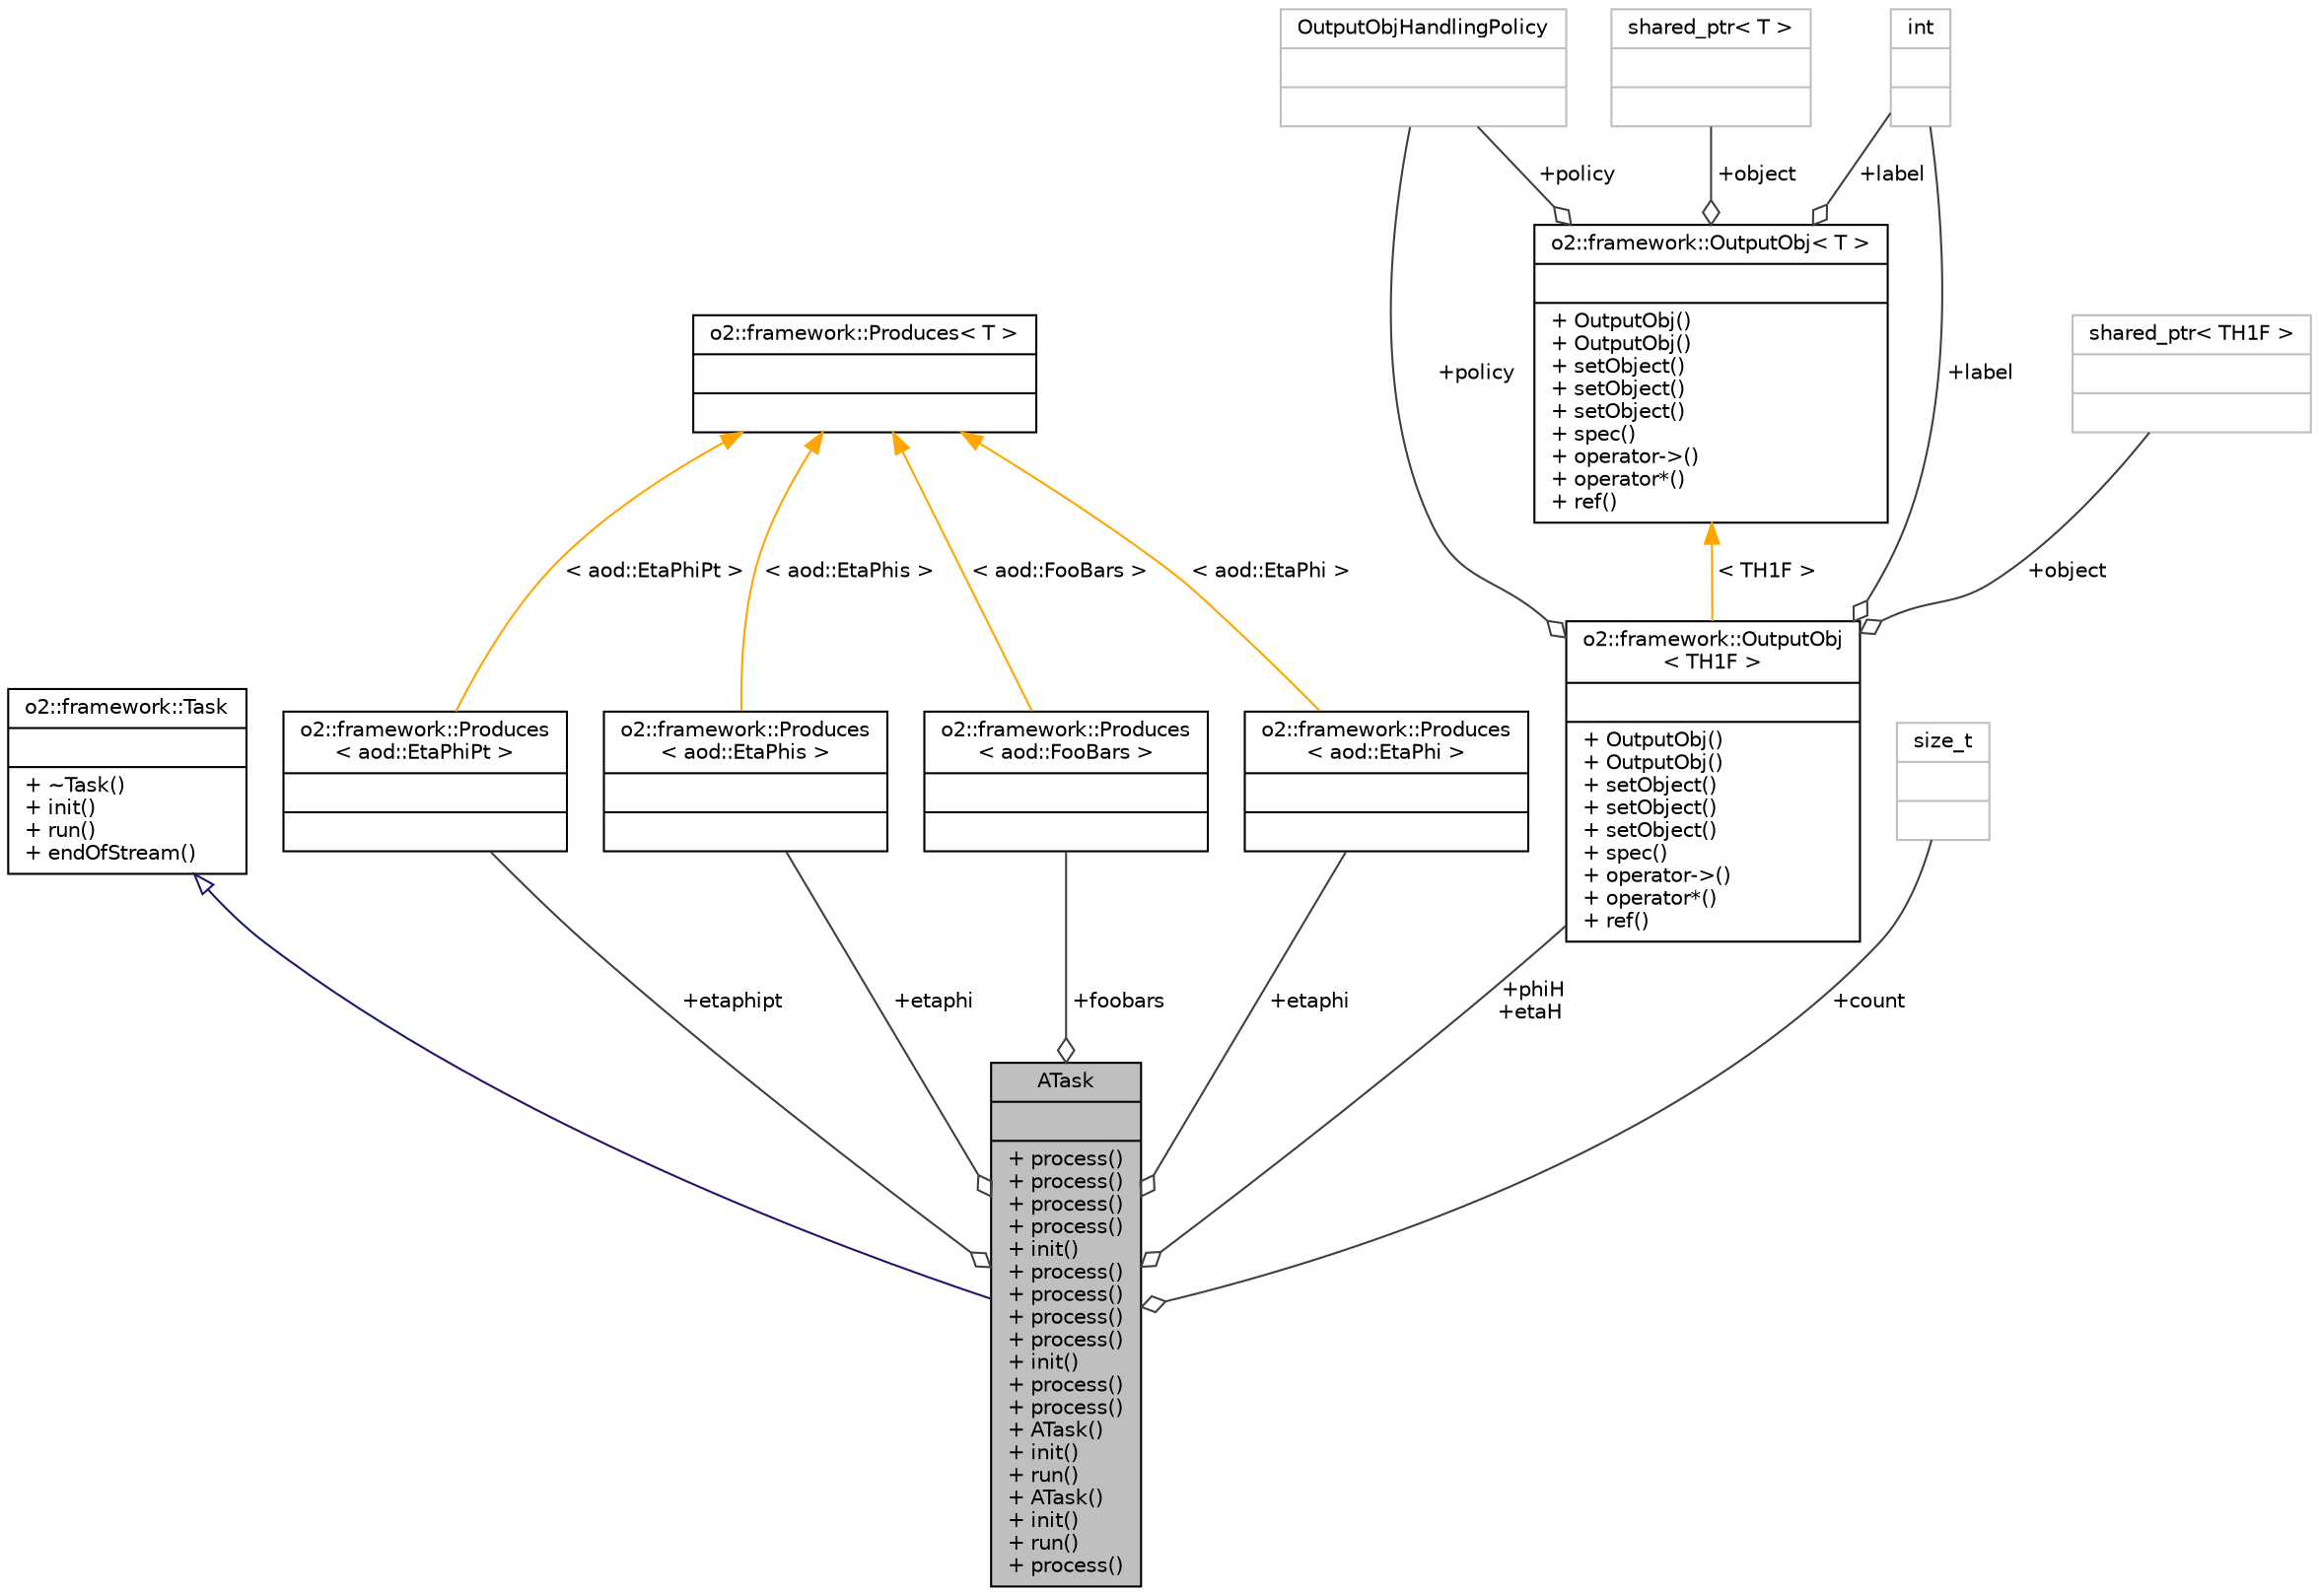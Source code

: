 digraph "ATask"
{
 // INTERACTIVE_SVG=YES
  bgcolor="transparent";
  edge [fontname="Helvetica",fontsize="10",labelfontname="Helvetica",labelfontsize="10"];
  node [fontname="Helvetica",fontsize="10",shape=record];
  Node1 [label="{ATask\n||+ process()\l+ process()\l+ process()\l+ process()\l+ init()\l+ process()\l+ process()\l+ process()\l+ process()\l+ init()\l+ process()\l+ process()\l+ ATask()\l+ init()\l+ run()\l+ ATask()\l+ init()\l+ run()\l+ process()\l}",height=0.2,width=0.4,color="black", fillcolor="grey75", style="filled", fontcolor="black"];
  Node2 -> Node1 [dir="back",color="midnightblue",fontsize="10",style="solid",arrowtail="onormal",fontname="Helvetica"];
  Node2 [label="{o2::framework::Task\n||+ ~Task()\l+ init()\l+ run()\l+ endOfStream()\l}",height=0.2,width=0.4,color="black",URL="$de/dac/classo2_1_1framework_1_1Task.html"];
  Node3 -> Node1 [color="grey25",fontsize="10",style="solid",label=" +etaphipt" ,arrowhead="odiamond",fontname="Helvetica"];
  Node3 [label="{o2::framework::Produces\l\< aod::EtaPhiPt \>\n||}",height=0.2,width=0.4,color="black",URL="$d6/d86/structo2_1_1framework_1_1Produces.html"];
  Node4 -> Node3 [dir="back",color="orange",fontsize="10",style="solid",label=" \< aod::EtaPhiPt \>" ,fontname="Helvetica"];
  Node4 [label="{o2::framework::Produces\< T \>\n||}",height=0.2,width=0.4,color="black",URL="$d6/d86/structo2_1_1framework_1_1Produces.html"];
  Node5 -> Node1 [color="grey25",fontsize="10",style="solid",label=" +etaphi" ,arrowhead="odiamond",fontname="Helvetica"];
  Node5 [label="{o2::framework::Produces\l\< aod::EtaPhis \>\n||}",height=0.2,width=0.4,color="black",URL="$d6/d86/structo2_1_1framework_1_1Produces.html"];
  Node4 -> Node5 [dir="back",color="orange",fontsize="10",style="solid",label=" \< aod::EtaPhis \>" ,fontname="Helvetica"];
  Node6 -> Node1 [color="grey25",fontsize="10",style="solid",label=" +phiH\n+etaH" ,arrowhead="odiamond",fontname="Helvetica"];
  Node6 [label="{o2::framework::OutputObj\l\< TH1F \>\n||+ OutputObj()\l+ OutputObj()\l+ setObject()\l+ setObject()\l+ setObject()\l+ spec()\l+ operator-\>()\l+ operator*()\l+ ref()\l}",height=0.2,width=0.4,color="black",URL="$d4/d79/structo2_1_1framework_1_1OutputObj.html"];
  Node7 -> Node6 [color="grey25",fontsize="10",style="solid",label=" +policy" ,arrowhead="odiamond",fontname="Helvetica"];
  Node7 [label="{OutputObjHandlingPolicy\n||}",height=0.2,width=0.4,color="grey75"];
  Node8 -> Node6 [color="grey25",fontsize="10",style="solid",label=" +label" ,arrowhead="odiamond",fontname="Helvetica"];
  Node8 [label="{int\n||}",height=0.2,width=0.4,color="grey75"];
  Node9 -> Node6 [color="grey25",fontsize="10",style="solid",label=" +object" ,arrowhead="odiamond",fontname="Helvetica"];
  Node9 [label="{shared_ptr\< TH1F \>\n||}",height=0.2,width=0.4,color="grey75"];
  Node10 -> Node6 [dir="back",color="orange",fontsize="10",style="solid",label=" \< TH1F \>" ,fontname="Helvetica"];
  Node10 [label="{o2::framework::OutputObj\< T \>\n||+ OutputObj()\l+ OutputObj()\l+ setObject()\l+ setObject()\l+ setObject()\l+ spec()\l+ operator-\>()\l+ operator*()\l+ ref()\l}",height=0.2,width=0.4,color="black",URL="$d4/d79/structo2_1_1framework_1_1OutputObj.html"];
  Node7 -> Node10 [color="grey25",fontsize="10",style="solid",label=" +policy" ,arrowhead="odiamond",fontname="Helvetica"];
  Node8 -> Node10 [color="grey25",fontsize="10",style="solid",label=" +label" ,arrowhead="odiamond",fontname="Helvetica"];
  Node11 -> Node10 [color="grey25",fontsize="10",style="solid",label=" +object" ,arrowhead="odiamond",fontname="Helvetica"];
  Node11 [label="{shared_ptr\< T \>\n||}",height=0.2,width=0.4,color="grey75"];
  Node12 -> Node1 [color="grey25",fontsize="10",style="solid",label=" +foobars" ,arrowhead="odiamond",fontname="Helvetica"];
  Node12 [label="{o2::framework::Produces\l\< aod::FooBars \>\n||}",height=0.2,width=0.4,color="black",URL="$d6/d86/structo2_1_1framework_1_1Produces.html"];
  Node4 -> Node12 [dir="back",color="orange",fontsize="10",style="solid",label=" \< aod::FooBars \>" ,fontname="Helvetica"];
  Node13 -> Node1 [color="grey25",fontsize="10",style="solid",label=" +count" ,arrowhead="odiamond",fontname="Helvetica"];
  Node13 [label="{size_t\n||}",height=0.2,width=0.4,color="grey75"];
  Node14 -> Node1 [color="grey25",fontsize="10",style="solid",label=" +etaphi" ,arrowhead="odiamond",fontname="Helvetica"];
  Node14 [label="{o2::framework::Produces\l\< aod::EtaPhi \>\n||}",height=0.2,width=0.4,color="black",URL="$d6/d86/structo2_1_1framework_1_1Produces.html"];
  Node4 -> Node14 [dir="back",color="orange",fontsize="10",style="solid",label=" \< aod::EtaPhi \>" ,fontname="Helvetica"];
}
